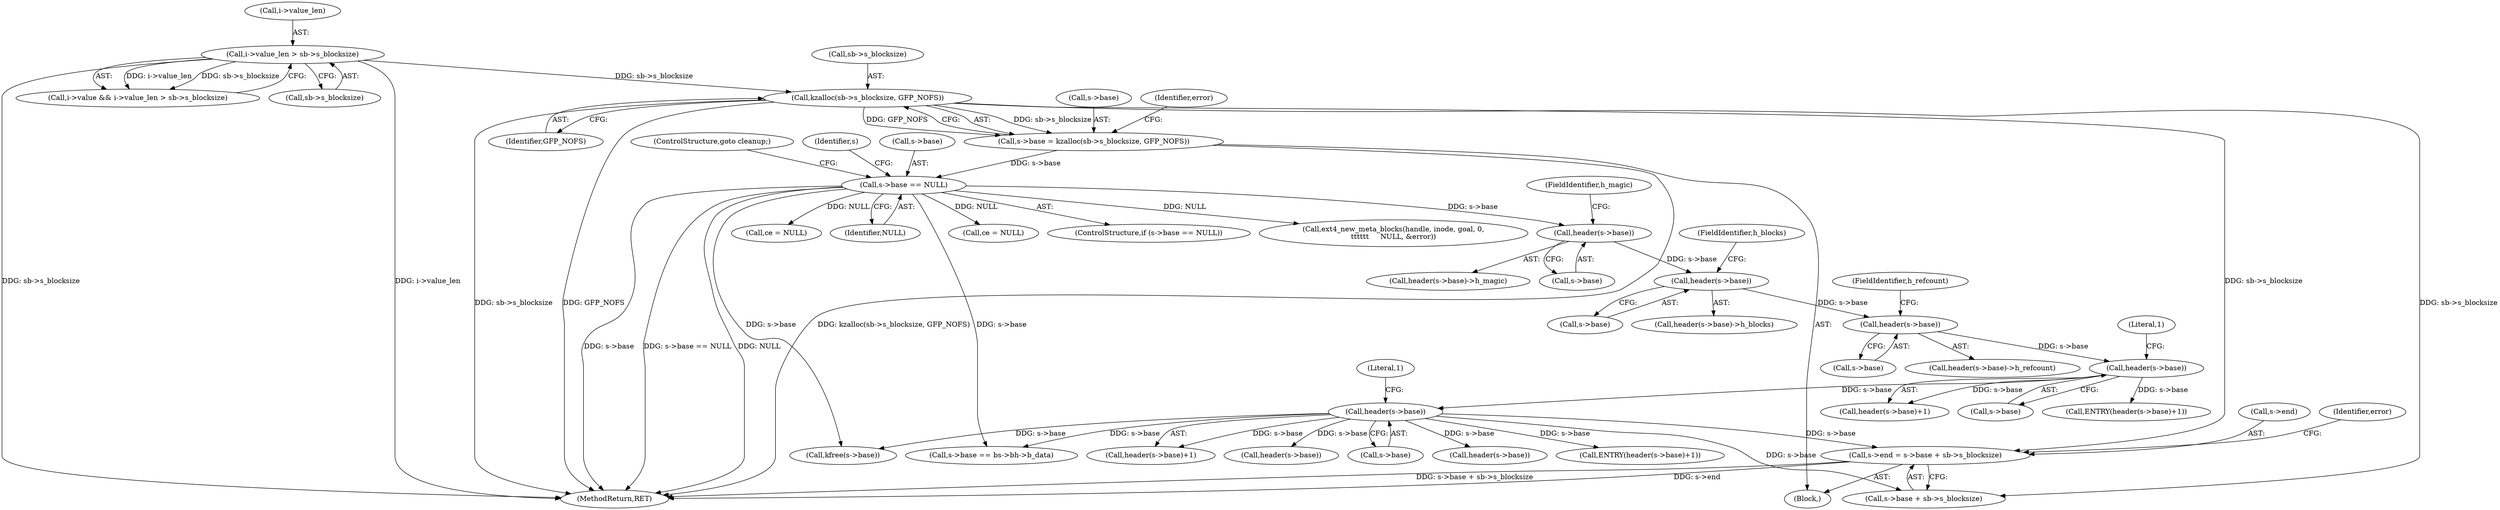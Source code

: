 digraph "0_linux_82939d7999dfc1f1998c4b1c12e2f19edbdff272_3@integer" {
"1000448" [label="(Call,s->end = s->base + sb->s_blocksize)"];
"1000443" [label="(Call,header(s->base))"];
"1000432" [label="(Call,header(s->base))"];
"1000419" [label="(Call,header(s->base))"];
"1000410" [label="(Call,header(s->base))"];
"1000401" [label="(Call,header(s->base))"];
"1000393" [label="(Call,s->base == NULL)"];
"1000379" [label="(Call,s->base = kzalloc(sb->s_blocksize, GFP_NOFS))"];
"1000383" [label="(Call,kzalloc(sb->s_blocksize, GFP_NOFS))"];
"1000153" [label="(Call,i->value_len > sb->s_blocksize)"];
"1000418" [label="(Call,header(s->base)->h_refcount)"];
"1000154" [label="(Call,i->value_len)"];
"1000379" [label="(Call,s->base = kzalloc(sb->s_blocksize, GFP_NOFS))"];
"1000447" [label="(Literal,1)"];
"1000448" [label="(Call,s->end = s->base + sb->s_blocksize)"];
"1000443" [label="(Call,header(s->base))"];
"1000414" [label="(FieldIdentifier,h_blocks)"];
"1000380" [label="(Call,s->base)"];
"1000401" [label="(Call,header(s->base))"];
"1000499" [label="(Call,header(s->base))"];
"1000387" [label="(Identifier,GFP_NOFS)"];
"1000149" [label="(Call,i->value && i->value_len > sb->s_blocksize)"];
"1000441" [label="(Call,ENTRY(header(s->base)+1))"];
"1000402" [label="(Call,s->base)"];
"1000657" [label="(Call,ext4_new_meta_blocks(handle, inode, goal, 0,\n\t\t\t\t\t\t     NULL, &error))"];
"1000394" [label="(Call,s->base)"];
"1000409" [label="(Call,header(s->base)->h_blocks)"];
"1000432" [label="(Call,header(s->base))"];
"1000398" [label="(ControlStructure,goto cleanup;)"];
"1000397" [label="(Identifier,NULL)"];
"1000419" [label="(Call,header(s->base))"];
"1000793" [label="(Call,s->base == bs->bh->b_data)"];
"1000433" [label="(Call,s->base)"];
"1000389" [label="(Identifier,error)"];
"1000825" [label="(MethodReturn,RET)"];
"1000411" [label="(Call,s->base)"];
"1000563" [label="(Call,ce = NULL)"];
"1000444" [label="(Call,s->base)"];
"1000378" [label="(Block,)"];
"1000383" [label="(Call,kzalloc(sb->s_blocksize, GFP_NOFS))"];
"1000405" [label="(FieldIdentifier,h_magic)"];
"1000602" [label="(Call,ce = NULL)"];
"1000410" [label="(Call,header(s->base))"];
"1000442" [label="(Call,header(s->base)+1)"];
"1000153" [label="(Call,i->value_len > sb->s_blocksize)"];
"1000449" [label="(Call,s->end)"];
"1000802" [label="(Call,kfree(s->base))"];
"1000436" [label="(Literal,1)"];
"1000392" [label="(ControlStructure,if (s->base == NULL))"];
"1000384" [label="(Call,sb->s_blocksize)"];
"1000460" [label="(Identifier,error)"];
"1000420" [label="(Call,s->base)"];
"1000393" [label="(Call,s->base == NULL)"];
"1000431" [label="(Call,header(s->base)+1)"];
"1000480" [label="(Call,header(s->base))"];
"1000400" [label="(Call,header(s->base)->h_magic)"];
"1000157" [label="(Call,sb->s_blocksize)"];
"1000430" [label="(Call,ENTRY(header(s->base)+1))"];
"1000423" [label="(FieldIdentifier,h_refcount)"];
"1000452" [label="(Call,s->base + sb->s_blocksize)"];
"1000403" [label="(Identifier,s)"];
"1000448" -> "1000378"  [label="AST: "];
"1000448" -> "1000452"  [label="CFG: "];
"1000449" -> "1000448"  [label="AST: "];
"1000452" -> "1000448"  [label="AST: "];
"1000460" -> "1000448"  [label="CFG: "];
"1000448" -> "1000825"  [label="DDG: s->base + sb->s_blocksize"];
"1000448" -> "1000825"  [label="DDG: s->end"];
"1000443" -> "1000448"  [label="DDG: s->base"];
"1000383" -> "1000448"  [label="DDG: sb->s_blocksize"];
"1000443" -> "1000442"  [label="AST: "];
"1000443" -> "1000444"  [label="CFG: "];
"1000444" -> "1000443"  [label="AST: "];
"1000447" -> "1000443"  [label="CFG: "];
"1000443" -> "1000441"  [label="DDG: s->base"];
"1000443" -> "1000442"  [label="DDG: s->base"];
"1000432" -> "1000443"  [label="DDG: s->base"];
"1000443" -> "1000452"  [label="DDG: s->base"];
"1000443" -> "1000480"  [label="DDG: s->base"];
"1000443" -> "1000499"  [label="DDG: s->base"];
"1000443" -> "1000793"  [label="DDG: s->base"];
"1000443" -> "1000802"  [label="DDG: s->base"];
"1000432" -> "1000431"  [label="AST: "];
"1000432" -> "1000433"  [label="CFG: "];
"1000433" -> "1000432"  [label="AST: "];
"1000436" -> "1000432"  [label="CFG: "];
"1000432" -> "1000430"  [label="DDG: s->base"];
"1000432" -> "1000431"  [label="DDG: s->base"];
"1000419" -> "1000432"  [label="DDG: s->base"];
"1000419" -> "1000418"  [label="AST: "];
"1000419" -> "1000420"  [label="CFG: "];
"1000420" -> "1000419"  [label="AST: "];
"1000423" -> "1000419"  [label="CFG: "];
"1000410" -> "1000419"  [label="DDG: s->base"];
"1000410" -> "1000409"  [label="AST: "];
"1000410" -> "1000411"  [label="CFG: "];
"1000411" -> "1000410"  [label="AST: "];
"1000414" -> "1000410"  [label="CFG: "];
"1000401" -> "1000410"  [label="DDG: s->base"];
"1000401" -> "1000400"  [label="AST: "];
"1000401" -> "1000402"  [label="CFG: "];
"1000402" -> "1000401"  [label="AST: "];
"1000405" -> "1000401"  [label="CFG: "];
"1000393" -> "1000401"  [label="DDG: s->base"];
"1000393" -> "1000392"  [label="AST: "];
"1000393" -> "1000397"  [label="CFG: "];
"1000394" -> "1000393"  [label="AST: "];
"1000397" -> "1000393"  [label="AST: "];
"1000398" -> "1000393"  [label="CFG: "];
"1000403" -> "1000393"  [label="CFG: "];
"1000393" -> "1000825"  [label="DDG: NULL"];
"1000393" -> "1000825"  [label="DDG: s->base"];
"1000393" -> "1000825"  [label="DDG: s->base == NULL"];
"1000379" -> "1000393"  [label="DDG: s->base"];
"1000393" -> "1000563"  [label="DDG: NULL"];
"1000393" -> "1000602"  [label="DDG: NULL"];
"1000393" -> "1000657"  [label="DDG: NULL"];
"1000393" -> "1000793"  [label="DDG: s->base"];
"1000393" -> "1000802"  [label="DDG: s->base"];
"1000379" -> "1000378"  [label="AST: "];
"1000379" -> "1000383"  [label="CFG: "];
"1000380" -> "1000379"  [label="AST: "];
"1000383" -> "1000379"  [label="AST: "];
"1000389" -> "1000379"  [label="CFG: "];
"1000379" -> "1000825"  [label="DDG: kzalloc(sb->s_blocksize, GFP_NOFS)"];
"1000383" -> "1000379"  [label="DDG: sb->s_blocksize"];
"1000383" -> "1000379"  [label="DDG: GFP_NOFS"];
"1000383" -> "1000387"  [label="CFG: "];
"1000384" -> "1000383"  [label="AST: "];
"1000387" -> "1000383"  [label="AST: "];
"1000383" -> "1000825"  [label="DDG: sb->s_blocksize"];
"1000383" -> "1000825"  [label="DDG: GFP_NOFS"];
"1000153" -> "1000383"  [label="DDG: sb->s_blocksize"];
"1000383" -> "1000452"  [label="DDG: sb->s_blocksize"];
"1000153" -> "1000149"  [label="AST: "];
"1000153" -> "1000157"  [label="CFG: "];
"1000154" -> "1000153"  [label="AST: "];
"1000157" -> "1000153"  [label="AST: "];
"1000149" -> "1000153"  [label="CFG: "];
"1000153" -> "1000825"  [label="DDG: sb->s_blocksize"];
"1000153" -> "1000825"  [label="DDG: i->value_len"];
"1000153" -> "1000149"  [label="DDG: i->value_len"];
"1000153" -> "1000149"  [label="DDG: sb->s_blocksize"];
}
